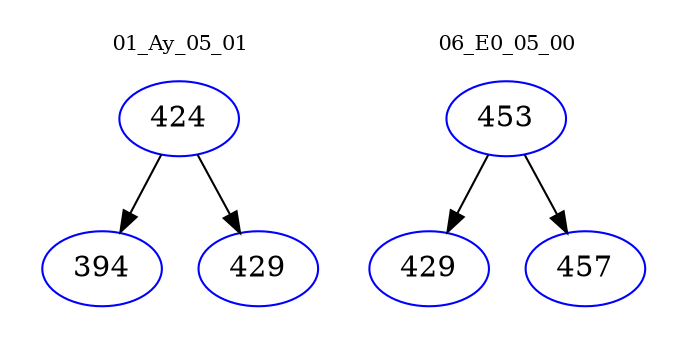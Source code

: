 digraph{
subgraph cluster_0 {
color = white
label = "01_Ay_05_01";
fontsize=10;
T0_424 [label="424", color="blue"]
T0_424 -> T0_394 [color="black"]
T0_394 [label="394", color="blue"]
T0_424 -> T0_429 [color="black"]
T0_429 [label="429", color="blue"]
}
subgraph cluster_1 {
color = white
label = "06_E0_05_00";
fontsize=10;
T1_453 [label="453", color="blue"]
T1_453 -> T1_429 [color="black"]
T1_429 [label="429", color="blue"]
T1_453 -> T1_457 [color="black"]
T1_457 [label="457", color="blue"]
}
}

